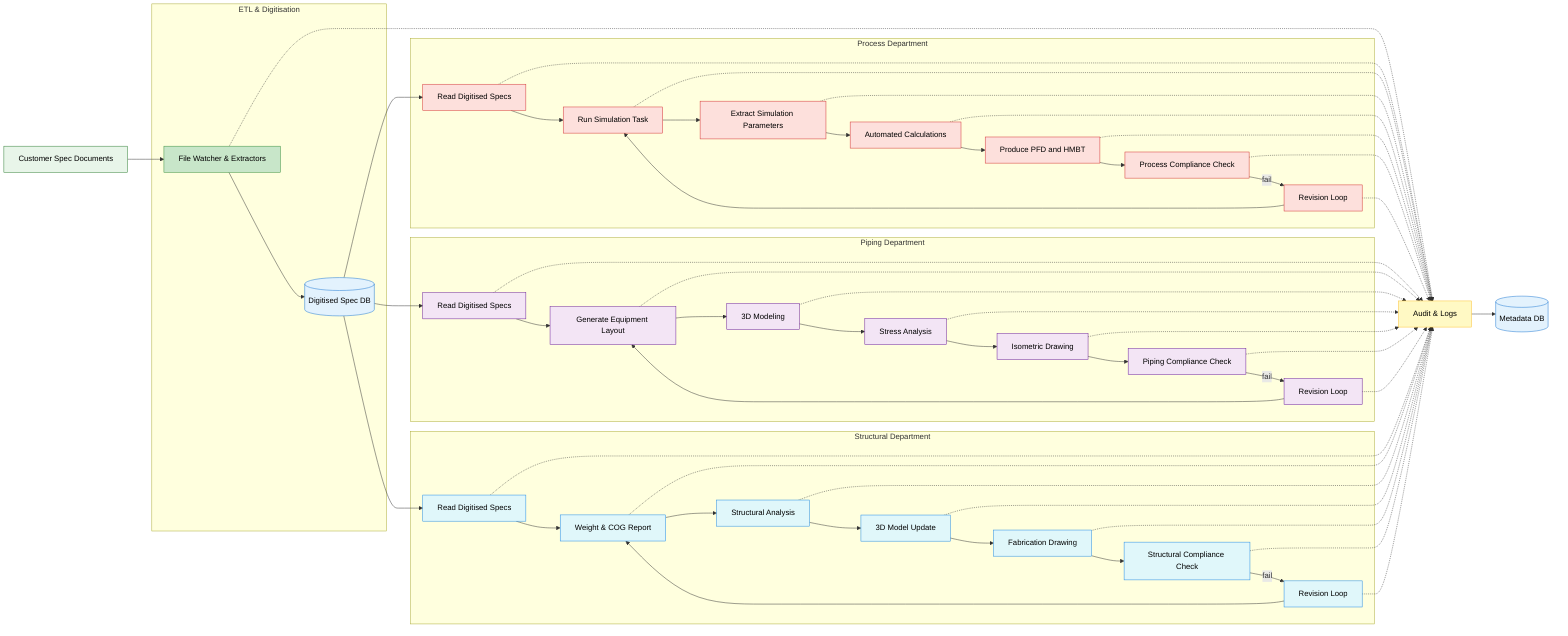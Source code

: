 flowchart LR
  CD[Customer Spec Documents]:::entity

  subgraph ETL ["ETL & Digitisation"]
    FW[File Watcher & Extractors]:::etl
    SD[(Digitised Spec DB)]:::data
  end

  CD --> FW --> SD

  subgraph PROCESS ["Process Department"]
    P1[Read Digitised Specs]:::process
    P2[Run Simulation Task]:::process
    P3[Extract Simulation Parameters]:::process
    P4[Automated Calculations]:::process
    P5[Produce PFD and HMBT]:::process
    PC[Process Compliance Check]:::process
    PR[Revision Loop]:::process
  end

  SD --> P1 --> P2 --> P3 --> P4 --> P5 --> PC
  PC -- fail --> PR --> P2

  subgraph PIPING ["Piping Department"]
    PI1[Read Digitised Specs]:::piping
    PI2[Generate Equipment Layout]:::piping
    PI3[3D Modeling]:::piping
    PI4[Stress Analysis]:::piping
    PI5[Isometric Drawing]:::piping
    PIC[Piping Compliance Check]:::piping
    PIR[Revision Loop]:::piping
  end

  SD --> PI1 --> PI2 --> PI3 --> PI4 --> PI5 --> PIC
  PIC -- fail --> PIR --> PI2

  subgraph STRUCT ["Structural Department"]
    S1[Read Digitised Specs]:::struct
    S2[Weight & COG Report]:::struct
    S3[Structural Analysis]:::struct
    S4[3D Model Update]:::struct
    S5[Fabrication Drawing]:::struct
    SC[Structural Compliance Check]:::struct
    SR[Revision Loop]:::struct
  end

  SD --> S1 --> S2 --> S3 --> S4 --> S5 --> SC
  SC -- fail --> SR --> S2

  %% Audit Logging
  FW -.-> LOG[Audit & Logs]:::audit
  P1 -.-> LOG; P2 -.-> LOG; P3 -.-> LOG; P4 -.-> LOG; P5 -.-> LOG; PC -.-> LOG; PR -.-> LOG
  PI1 -.-> LOG; PI2 -.-> LOG; PI3 -.-> LOG; PI4 -.-> LOG; PI5 -.-> LOG; PIC -.-> LOG; PIR -.-> LOG
  S1 -.-> LOG; S2 -.-> LOG; S3 -.-> LOG; S4 -.-> LOG; S5 -.-> LOG; SC -.-> LOG; SR -.-> LOG
  LOG --> MDB[(Metadata DB)]:::data

  classDef entity fill:#e8f5e9,stroke:#2e7d32,color:#000
  classDef etl    fill:#c8e6c9,stroke:#388e3c,color:#000
  classDef data   fill:#e3f2fd,stroke:#1976d2,color:#000
  classDef process fill:#fde0dc,stroke:#d32f2f,color:#000
  classDef piping  fill:#f3e5f5,stroke:#6a1b9a,color:#000
  classDef struct  fill:#e0f7fa,stroke:#1e88e5,color:#000
  classDef audit   fill:#fff9c4,stroke:#fbc02d,color:#000